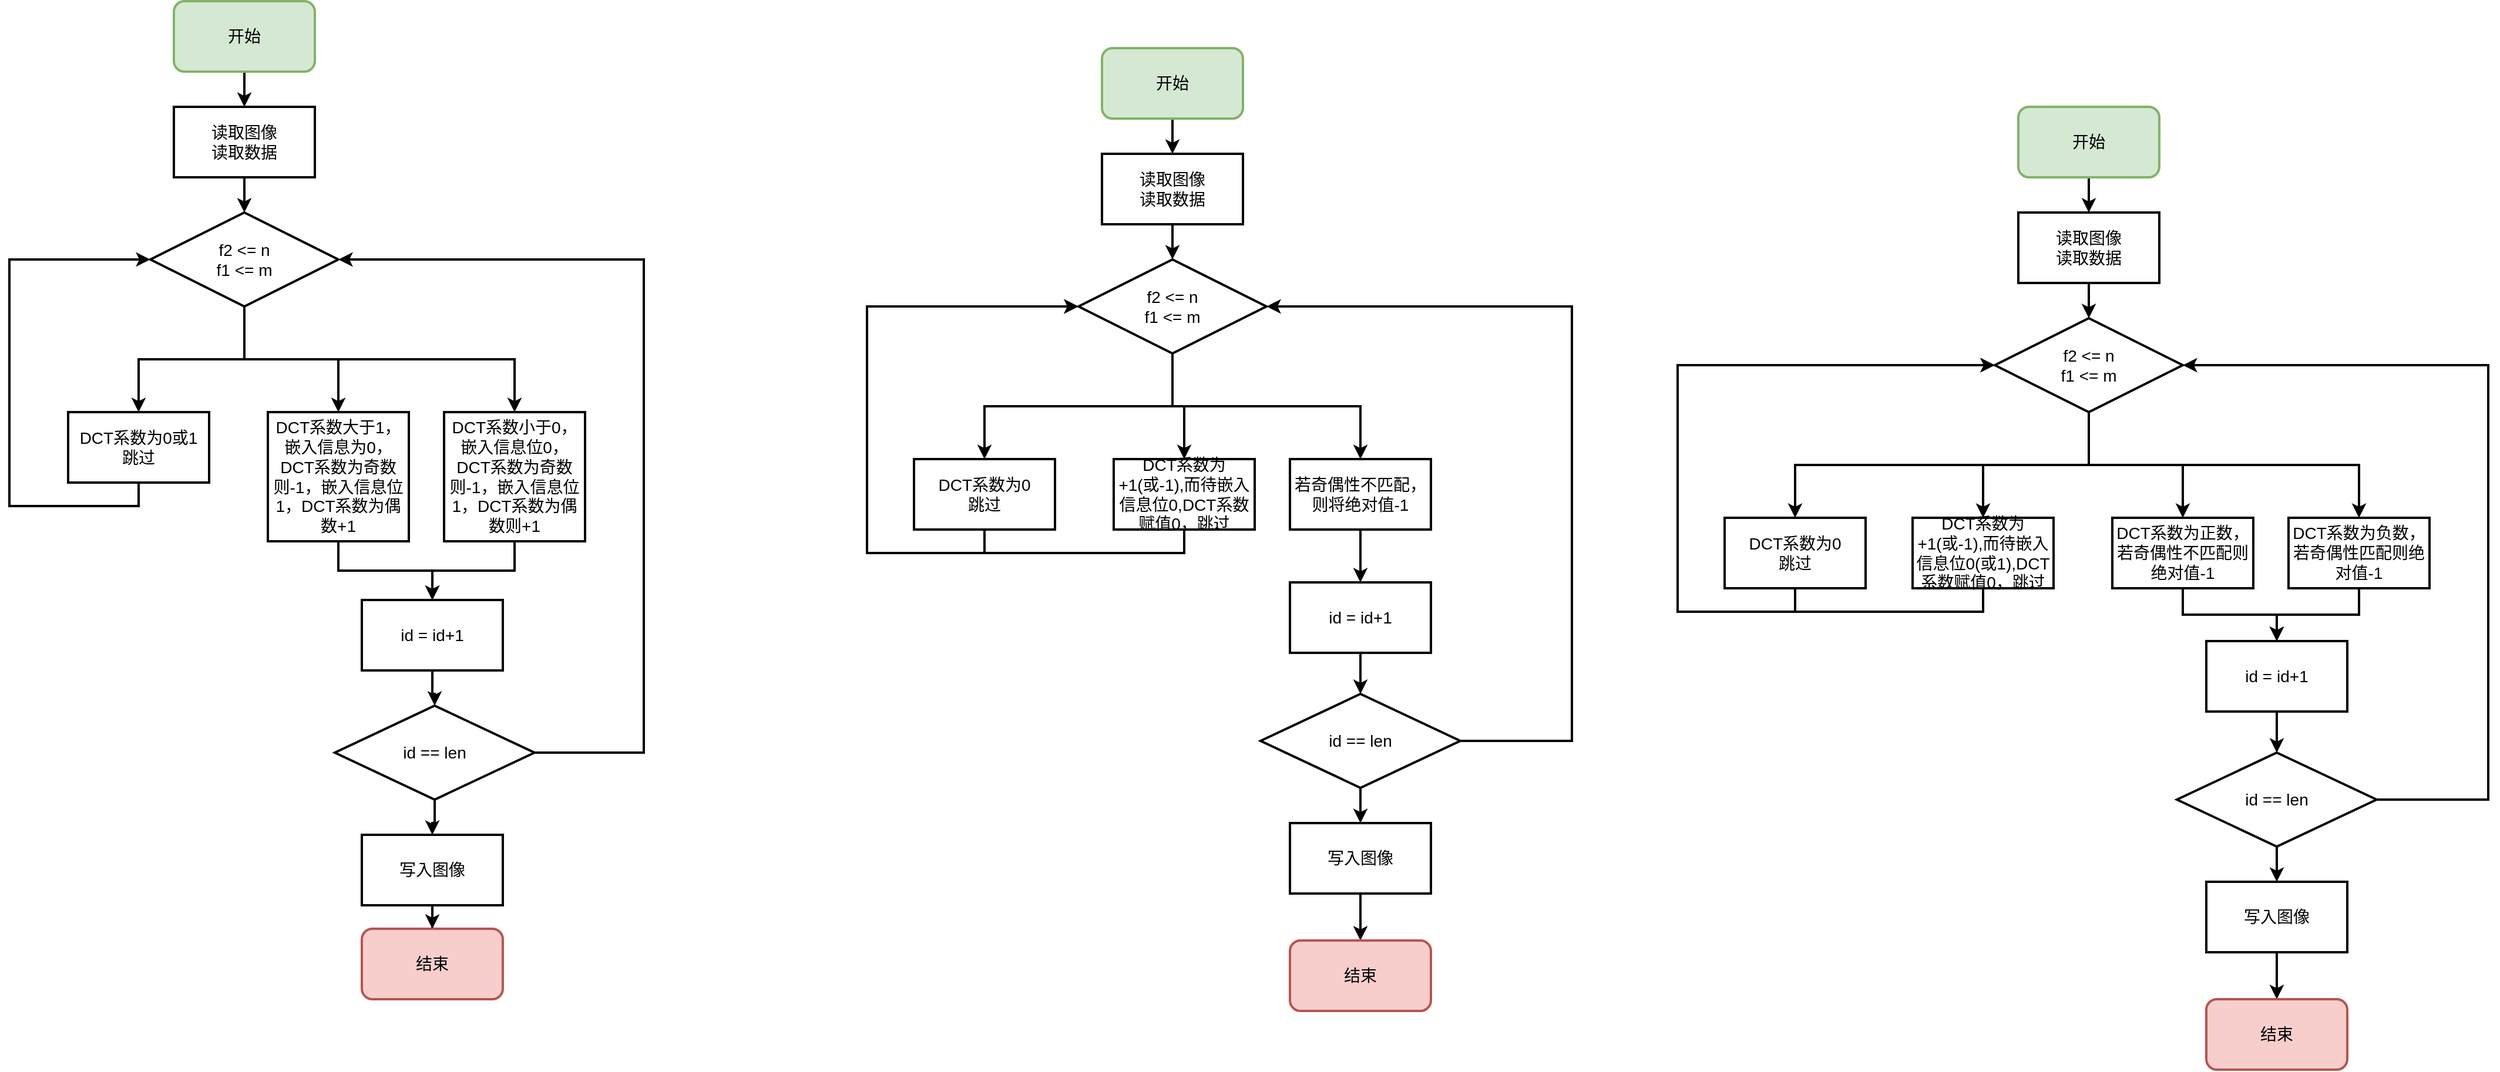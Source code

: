<mxfile version="21.1.6" type="github">
  <diagram name="第 1 页" id="5Qgb84nyRz33ogsWeb3l">
    <mxGraphModel dx="1736" dy="842" grid="1" gridSize="10" guides="1" tooltips="1" connect="1" arrows="1" fold="1" page="1" pageScale="1" pageWidth="827" pageHeight="1169" math="0" shadow="0">
      <root>
        <mxCell id="0" />
        <mxCell id="1" parent="0" />
        <mxCell id="P1YxC9uxAZJAZJTo10af-38" style="edgeStyle=orthogonalEdgeStyle;rounded=0;orthogonalLoop=1;jettySize=auto;html=1;exitX=0.5;exitY=1;exitDx=0;exitDy=0;strokeWidth=2;fontSize=14;" edge="1" parent="1" source="P1YxC9uxAZJAZJTo10af-21" target="P1YxC9uxAZJAZJTo10af-26">
          <mxGeometry relative="1" as="geometry" />
        </mxCell>
        <mxCell id="P1YxC9uxAZJAZJTo10af-21" value="开始" style="rounded=1;whiteSpace=wrap;html=1;strokeWidth=2;fontSize=14;fillColor=#d5e8d4;strokeColor=#82b366;" vertex="1" parent="1">
          <mxGeometry x="240" y="130" width="120" height="60" as="geometry" />
        </mxCell>
        <mxCell id="P1YxC9uxAZJAZJTo10af-39" style="edgeStyle=orthogonalEdgeStyle;rounded=0;orthogonalLoop=1;jettySize=auto;html=1;exitX=0.5;exitY=1;exitDx=0;exitDy=0;strokeWidth=2;fontSize=14;" edge="1" parent="1" source="P1YxC9uxAZJAZJTo10af-26" target="P1YxC9uxAZJAZJTo10af-27">
          <mxGeometry relative="1" as="geometry" />
        </mxCell>
        <mxCell id="P1YxC9uxAZJAZJTo10af-26" value="读取图像&lt;br style=&quot;font-size: 14px;&quot;&gt;读取数据" style="rounded=0;whiteSpace=wrap;html=1;strokeWidth=2;fontSize=14;" vertex="1" parent="1">
          <mxGeometry x="240" y="220" width="120" height="60" as="geometry" />
        </mxCell>
        <mxCell id="P1YxC9uxAZJAZJTo10af-34" style="edgeStyle=orthogonalEdgeStyle;rounded=0;orthogonalLoop=1;jettySize=auto;html=1;exitX=0.5;exitY=1;exitDx=0;exitDy=0;strokeWidth=2;fontSize=14;" edge="1" parent="1" source="P1YxC9uxAZJAZJTo10af-27" target="P1YxC9uxAZJAZJTo10af-28">
          <mxGeometry relative="1" as="geometry" />
        </mxCell>
        <mxCell id="P1YxC9uxAZJAZJTo10af-35" style="edgeStyle=orthogonalEdgeStyle;rounded=0;orthogonalLoop=1;jettySize=auto;html=1;exitX=0.5;exitY=1;exitDx=0;exitDy=0;strokeWidth=2;fontSize=14;" edge="1" parent="1" source="P1YxC9uxAZJAZJTo10af-27" target="P1YxC9uxAZJAZJTo10af-29">
          <mxGeometry relative="1" as="geometry" />
        </mxCell>
        <mxCell id="P1YxC9uxAZJAZJTo10af-37" style="edgeStyle=orthogonalEdgeStyle;rounded=0;orthogonalLoop=1;jettySize=auto;html=1;exitX=0.5;exitY=1;exitDx=0;exitDy=0;strokeWidth=2;fontSize=14;" edge="1" parent="1" source="P1YxC9uxAZJAZJTo10af-27" target="P1YxC9uxAZJAZJTo10af-31">
          <mxGeometry relative="1" as="geometry" />
        </mxCell>
        <mxCell id="P1YxC9uxAZJAZJTo10af-27" value="f2 &amp;lt;= n&lt;br style=&quot;font-size: 14px;&quot;&gt;f1 &amp;lt;= m" style="rhombus;whiteSpace=wrap;html=1;strokeWidth=2;fontSize=14;" vertex="1" parent="1">
          <mxGeometry x="220" y="310" width="160" height="80" as="geometry" />
        </mxCell>
        <mxCell id="P1YxC9uxAZJAZJTo10af-51" style="edgeStyle=orthogonalEdgeStyle;rounded=0;orthogonalLoop=1;jettySize=auto;html=1;exitX=0.5;exitY=1;exitDx=0;exitDy=0;entryX=0;entryY=0.5;entryDx=0;entryDy=0;strokeWidth=2;fontSize=14;" edge="1" parent="1" source="P1YxC9uxAZJAZJTo10af-28" target="P1YxC9uxAZJAZJTo10af-27">
          <mxGeometry relative="1" as="geometry">
            <Array as="points">
              <mxPoint x="140" y="560" />
              <mxPoint x="40" y="560" />
              <mxPoint x="40" y="350" />
            </Array>
          </mxGeometry>
        </mxCell>
        <mxCell id="P1YxC9uxAZJAZJTo10af-28" value="DCT系数为0&lt;br style=&quot;border-color: var(--border-color); font-size: 14px; background-color: rgb(255, 255, 255);&quot;&gt;&lt;span style=&quot;font-size: 14px; background-color: rgb(255, 255, 255);&quot;&gt;跳过&lt;/span&gt;" style="rounded=0;whiteSpace=wrap;html=1;strokeWidth=2;fontSize=14;" vertex="1" parent="1">
          <mxGeometry x="80" y="480" width="120" height="60" as="geometry" />
        </mxCell>
        <mxCell id="P1YxC9uxAZJAZJTo10af-48" style="edgeStyle=orthogonalEdgeStyle;rounded=0;orthogonalLoop=1;jettySize=auto;html=1;exitX=0.5;exitY=1;exitDx=0;exitDy=0;entryX=0;entryY=0.5;entryDx=0;entryDy=0;strokeWidth=2;fontSize=14;" edge="1" parent="1" source="P1YxC9uxAZJAZJTo10af-29" target="P1YxC9uxAZJAZJTo10af-27">
          <mxGeometry relative="1" as="geometry">
            <Array as="points">
              <mxPoint x="310" y="560" />
              <mxPoint x="40" y="560" />
              <mxPoint x="40" y="350" />
            </Array>
          </mxGeometry>
        </mxCell>
        <mxCell id="P1YxC9uxAZJAZJTo10af-29" value="DCT系数为+1(或-1),而待嵌入信息位0,DCT系数赋值0，跳过" style="rounded=0;whiteSpace=wrap;html=1;strokeWidth=2;fontSize=14;" vertex="1" parent="1">
          <mxGeometry x="250" y="480" width="120" height="60" as="geometry" />
        </mxCell>
        <mxCell id="P1YxC9uxAZJAZJTo10af-41" style="edgeStyle=orthogonalEdgeStyle;rounded=0;orthogonalLoop=1;jettySize=auto;html=1;exitX=0.5;exitY=1;exitDx=0;exitDy=0;strokeWidth=2;fontSize=14;" edge="1" parent="1" source="P1YxC9uxAZJAZJTo10af-31" target="P1YxC9uxAZJAZJTo10af-32">
          <mxGeometry relative="1" as="geometry" />
        </mxCell>
        <mxCell id="P1YxC9uxAZJAZJTo10af-31" value="若奇偶性不匹配，则将绝对值-1" style="rounded=0;whiteSpace=wrap;html=1;strokeWidth=2;fontSize=14;" vertex="1" parent="1">
          <mxGeometry x="400" y="480" width="120" height="60" as="geometry" />
        </mxCell>
        <mxCell id="P1YxC9uxAZJAZJTo10af-42" style="edgeStyle=orthogonalEdgeStyle;rounded=0;orthogonalLoop=1;jettySize=auto;html=1;exitX=0.5;exitY=1;exitDx=0;exitDy=0;strokeWidth=2;fontSize=14;" edge="1" parent="1" source="P1YxC9uxAZJAZJTo10af-32" target="P1YxC9uxAZJAZJTo10af-33">
          <mxGeometry relative="1" as="geometry" />
        </mxCell>
        <mxCell id="P1YxC9uxAZJAZJTo10af-32" value="id = id+1" style="rounded=0;whiteSpace=wrap;html=1;strokeWidth=2;fontSize=14;" vertex="1" parent="1">
          <mxGeometry x="400" y="585" width="120" height="60" as="geometry" />
        </mxCell>
        <mxCell id="P1YxC9uxAZJAZJTo10af-43" style="edgeStyle=orthogonalEdgeStyle;rounded=0;orthogonalLoop=1;jettySize=auto;html=1;exitX=1;exitY=0.5;exitDx=0;exitDy=0;entryX=1;entryY=0.5;entryDx=0;entryDy=0;strokeWidth=2;fontSize=14;" edge="1" parent="1" source="P1YxC9uxAZJAZJTo10af-33" target="P1YxC9uxAZJAZJTo10af-27">
          <mxGeometry relative="1" as="geometry">
            <Array as="points">
              <mxPoint x="640" y="720" />
              <mxPoint x="640" y="350" />
            </Array>
          </mxGeometry>
        </mxCell>
        <mxCell id="P1YxC9uxAZJAZJTo10af-46" style="edgeStyle=orthogonalEdgeStyle;rounded=0;orthogonalLoop=1;jettySize=auto;html=1;exitX=0.5;exitY=1;exitDx=0;exitDy=0;strokeWidth=2;fontSize=14;" edge="1" parent="1" source="P1YxC9uxAZJAZJTo10af-33" target="P1YxC9uxAZJAZJTo10af-44">
          <mxGeometry relative="1" as="geometry" />
        </mxCell>
        <mxCell id="P1YxC9uxAZJAZJTo10af-33" value="id == len" style="rhombus;whiteSpace=wrap;html=1;strokeWidth=2;fontSize=14;" vertex="1" parent="1">
          <mxGeometry x="375" y="680" width="170" height="80" as="geometry" />
        </mxCell>
        <mxCell id="P1YxC9uxAZJAZJTo10af-47" style="edgeStyle=orthogonalEdgeStyle;rounded=0;orthogonalLoop=1;jettySize=auto;html=1;exitX=0.5;exitY=1;exitDx=0;exitDy=0;strokeWidth=2;fontSize=14;" edge="1" parent="1" source="P1YxC9uxAZJAZJTo10af-44" target="P1YxC9uxAZJAZJTo10af-45">
          <mxGeometry relative="1" as="geometry" />
        </mxCell>
        <mxCell id="P1YxC9uxAZJAZJTo10af-44" value="写入图像" style="rounded=0;whiteSpace=wrap;html=1;strokeWidth=2;fontSize=14;" vertex="1" parent="1">
          <mxGeometry x="400" y="790" width="120" height="60" as="geometry" />
        </mxCell>
        <mxCell id="P1YxC9uxAZJAZJTo10af-45" value="结束" style="rounded=1;whiteSpace=wrap;html=1;strokeWidth=2;fontSize=14;fillColor=#f8cecc;strokeColor=#b85450;" vertex="1" parent="1">
          <mxGeometry x="400" y="890" width="120" height="60" as="geometry" />
        </mxCell>
        <mxCell id="P1YxC9uxAZJAZJTo10af-52" style="edgeStyle=orthogonalEdgeStyle;rounded=0;orthogonalLoop=1;jettySize=auto;html=1;exitX=0.5;exitY=1;exitDx=0;exitDy=0;strokeWidth=2;fontSize=14;" edge="1" parent="1" source="P1YxC9uxAZJAZJTo10af-53" target="P1YxC9uxAZJAZJTo10af-55">
          <mxGeometry relative="1" as="geometry" />
        </mxCell>
        <mxCell id="P1YxC9uxAZJAZJTo10af-53" value="开始" style="rounded=1;whiteSpace=wrap;html=1;strokeWidth=2;fontSize=14;fillColor=#d5e8d4;strokeColor=#82b366;" vertex="1" parent="1">
          <mxGeometry x="-550" y="90" width="120" height="60" as="geometry" />
        </mxCell>
        <mxCell id="P1YxC9uxAZJAZJTo10af-54" style="edgeStyle=orthogonalEdgeStyle;rounded=0;orthogonalLoop=1;jettySize=auto;html=1;exitX=0.5;exitY=1;exitDx=0;exitDy=0;strokeWidth=2;fontSize=14;" edge="1" parent="1" source="P1YxC9uxAZJAZJTo10af-55" target="P1YxC9uxAZJAZJTo10af-60">
          <mxGeometry relative="1" as="geometry" />
        </mxCell>
        <mxCell id="P1YxC9uxAZJAZJTo10af-55" value="读取图像&lt;br style=&quot;font-size: 14px;&quot;&gt;读取数据" style="rounded=0;whiteSpace=wrap;html=1;strokeWidth=2;fontSize=14;" vertex="1" parent="1">
          <mxGeometry x="-550" y="180" width="120" height="60" as="geometry" />
        </mxCell>
        <mxCell id="P1YxC9uxAZJAZJTo10af-56" style="edgeStyle=orthogonalEdgeStyle;rounded=0;orthogonalLoop=1;jettySize=auto;html=1;exitX=0.5;exitY=1;exitDx=0;exitDy=0;strokeWidth=2;fontSize=14;" edge="1" parent="1" source="P1YxC9uxAZJAZJTo10af-60" target="P1YxC9uxAZJAZJTo10af-62">
          <mxGeometry relative="1" as="geometry" />
        </mxCell>
        <mxCell id="P1YxC9uxAZJAZJTo10af-58" style="edgeStyle=orthogonalEdgeStyle;rounded=0;orthogonalLoop=1;jettySize=auto;html=1;exitX=0.5;exitY=1;exitDx=0;exitDy=0;strokeWidth=2;fontSize=14;" edge="1" parent="1" source="P1YxC9uxAZJAZJTo10af-60" target="P1YxC9uxAZJAZJTo10af-66">
          <mxGeometry relative="1" as="geometry" />
        </mxCell>
        <mxCell id="P1YxC9uxAZJAZJTo10af-59" style="edgeStyle=orthogonalEdgeStyle;rounded=0;orthogonalLoop=1;jettySize=auto;html=1;exitX=0.5;exitY=1;exitDx=0;exitDy=0;strokeWidth=2;fontSize=14;" edge="1" parent="1" source="P1YxC9uxAZJAZJTo10af-60" target="P1YxC9uxAZJAZJTo10af-68">
          <mxGeometry relative="1" as="geometry" />
        </mxCell>
        <mxCell id="P1YxC9uxAZJAZJTo10af-60" value="f2 &amp;lt;= n&lt;br style=&quot;font-size: 14px;&quot;&gt;f1 &amp;lt;= m" style="rhombus;whiteSpace=wrap;html=1;strokeWidth=2;fontSize=14;" vertex="1" parent="1">
          <mxGeometry x="-570" y="270" width="160" height="80" as="geometry" />
        </mxCell>
        <mxCell id="P1YxC9uxAZJAZJTo10af-61" style="edgeStyle=orthogonalEdgeStyle;rounded=0;orthogonalLoop=1;jettySize=auto;html=1;exitX=0.5;exitY=1;exitDx=0;exitDy=0;entryX=0;entryY=0.5;entryDx=0;entryDy=0;strokeWidth=2;fontSize=14;" edge="1" parent="1" source="P1YxC9uxAZJAZJTo10af-62" target="P1YxC9uxAZJAZJTo10af-60">
          <mxGeometry relative="1" as="geometry">
            <Array as="points">
              <mxPoint x="-580" y="520" />
              <mxPoint x="-690" y="520" />
              <mxPoint x="-690" y="310" />
            </Array>
          </mxGeometry>
        </mxCell>
        <mxCell id="P1YxC9uxAZJAZJTo10af-62" value="DCT系数为0或1&lt;br style=&quot;border-color: var(--border-color); font-size: 14px; background-color: rgb(255, 255, 255);&quot;&gt;&lt;span style=&quot;font-size: 14px; background-color: rgb(255, 255, 255);&quot;&gt;跳过&lt;/span&gt;" style="rounded=0;whiteSpace=wrap;html=1;strokeWidth=2;fontSize=14;" vertex="1" parent="1">
          <mxGeometry x="-640" y="440" width="120" height="60" as="geometry" />
        </mxCell>
        <mxCell id="P1YxC9uxAZJAZJTo10af-65" style="edgeStyle=orthogonalEdgeStyle;rounded=0;orthogonalLoop=1;jettySize=auto;html=1;exitX=0.5;exitY=1;exitDx=0;exitDy=0;strokeWidth=2;fontSize=14;" edge="1" parent="1" source="P1YxC9uxAZJAZJTo10af-66" target="P1YxC9uxAZJAZJTo10af-70">
          <mxGeometry relative="1" as="geometry" />
        </mxCell>
        <mxCell id="P1YxC9uxAZJAZJTo10af-66" value="DCT系数大于1，嵌入信息为0，DCT系数为奇数则-1，嵌入信息位1，DCT系数为偶数+1" style="rounded=0;whiteSpace=wrap;html=1;strokeWidth=2;fontSize=14;" vertex="1" parent="1">
          <mxGeometry x="-470" y="440" width="120" height="110" as="geometry" />
        </mxCell>
        <mxCell id="P1YxC9uxAZJAZJTo10af-67" style="edgeStyle=orthogonalEdgeStyle;rounded=0;orthogonalLoop=1;jettySize=auto;html=1;exitX=0.5;exitY=1;exitDx=0;exitDy=0;strokeWidth=2;fontSize=14;" edge="1" parent="1" source="P1YxC9uxAZJAZJTo10af-68" target="P1YxC9uxAZJAZJTo10af-70">
          <mxGeometry relative="1" as="geometry" />
        </mxCell>
        <mxCell id="P1YxC9uxAZJAZJTo10af-68" value="DCT系数小于0，嵌入信息位0，DCT系数为奇数则-1，嵌入信息位1，DCT系数为偶数则+1" style="rounded=0;whiteSpace=wrap;html=1;strokeWidth=2;fontSize=14;" vertex="1" parent="1">
          <mxGeometry x="-320" y="440" width="120" height="110" as="geometry" />
        </mxCell>
        <mxCell id="P1YxC9uxAZJAZJTo10af-69" style="edgeStyle=orthogonalEdgeStyle;rounded=0;orthogonalLoop=1;jettySize=auto;html=1;exitX=0.5;exitY=1;exitDx=0;exitDy=0;strokeWidth=2;fontSize=14;" edge="1" parent="1" source="P1YxC9uxAZJAZJTo10af-70" target="P1YxC9uxAZJAZJTo10af-73">
          <mxGeometry relative="1" as="geometry" />
        </mxCell>
        <mxCell id="P1YxC9uxAZJAZJTo10af-70" value="id = id+1" style="rounded=0;whiteSpace=wrap;html=1;strokeWidth=2;fontSize=14;" vertex="1" parent="1">
          <mxGeometry x="-390.0" y="600" width="120" height="60" as="geometry" />
        </mxCell>
        <mxCell id="P1YxC9uxAZJAZJTo10af-71" style="edgeStyle=orthogonalEdgeStyle;rounded=0;orthogonalLoop=1;jettySize=auto;html=1;exitX=1;exitY=0.5;exitDx=0;exitDy=0;entryX=1;entryY=0.5;entryDx=0;entryDy=0;strokeWidth=2;fontSize=14;" edge="1" parent="1" source="P1YxC9uxAZJAZJTo10af-73" target="P1YxC9uxAZJAZJTo10af-60">
          <mxGeometry relative="1" as="geometry">
            <Array as="points">
              <mxPoint x="-150" y="730" />
              <mxPoint x="-150" y="310" />
            </Array>
          </mxGeometry>
        </mxCell>
        <mxCell id="P1YxC9uxAZJAZJTo10af-72" style="edgeStyle=orthogonalEdgeStyle;rounded=0;orthogonalLoop=1;jettySize=auto;html=1;exitX=0.5;exitY=1;exitDx=0;exitDy=0;strokeWidth=2;fontSize=14;" edge="1" parent="1" source="P1YxC9uxAZJAZJTo10af-73" target="P1YxC9uxAZJAZJTo10af-75">
          <mxGeometry relative="1" as="geometry" />
        </mxCell>
        <mxCell id="P1YxC9uxAZJAZJTo10af-73" value="id == len" style="rhombus;whiteSpace=wrap;html=1;strokeWidth=2;fontSize=14;" vertex="1" parent="1">
          <mxGeometry x="-413.0" y="690" width="170" height="80" as="geometry" />
        </mxCell>
        <mxCell id="P1YxC9uxAZJAZJTo10af-74" style="edgeStyle=orthogonalEdgeStyle;rounded=0;orthogonalLoop=1;jettySize=auto;html=1;exitX=0.5;exitY=1;exitDx=0;exitDy=0;strokeWidth=2;fontSize=14;" edge="1" parent="1" source="P1YxC9uxAZJAZJTo10af-75" target="P1YxC9uxAZJAZJTo10af-76">
          <mxGeometry relative="1" as="geometry" />
        </mxCell>
        <mxCell id="P1YxC9uxAZJAZJTo10af-75" value="写入图像" style="rounded=0;whiteSpace=wrap;html=1;strokeWidth=2;fontSize=14;" vertex="1" parent="1">
          <mxGeometry x="-390.0" y="800" width="120" height="60" as="geometry" />
        </mxCell>
        <mxCell id="P1YxC9uxAZJAZJTo10af-76" value="结束" style="rounded=1;whiteSpace=wrap;html=1;strokeWidth=2;fontSize=14;fillColor=#f8cecc;strokeColor=#b85450;" vertex="1" parent="1">
          <mxGeometry x="-390.0" y="880" width="120" height="60" as="geometry" />
        </mxCell>
        <mxCell id="P1YxC9uxAZJAZJTo10af-78" style="edgeStyle=orthogonalEdgeStyle;rounded=0;orthogonalLoop=1;jettySize=auto;html=1;exitX=0.5;exitY=1;exitDx=0;exitDy=0;strokeWidth=2;fontSize=14;" edge="1" parent="1" source="P1YxC9uxAZJAZJTo10af-79" target="P1YxC9uxAZJAZJTo10af-81">
          <mxGeometry relative="1" as="geometry" />
        </mxCell>
        <mxCell id="P1YxC9uxAZJAZJTo10af-79" value="开始" style="rounded=1;whiteSpace=wrap;html=1;strokeWidth=2;fontSize=14;fillColor=#d5e8d4;strokeColor=#82b366;" vertex="1" parent="1">
          <mxGeometry x="1020" y="180" width="120" height="60" as="geometry" />
        </mxCell>
        <mxCell id="P1YxC9uxAZJAZJTo10af-80" style="edgeStyle=orthogonalEdgeStyle;rounded=0;orthogonalLoop=1;jettySize=auto;html=1;exitX=0.5;exitY=1;exitDx=0;exitDy=0;strokeWidth=2;fontSize=14;" edge="1" parent="1" source="P1YxC9uxAZJAZJTo10af-81" target="P1YxC9uxAZJAZJTo10af-86">
          <mxGeometry relative="1" as="geometry" />
        </mxCell>
        <mxCell id="P1YxC9uxAZJAZJTo10af-81" value="读取图像&lt;br style=&quot;font-size: 14px;&quot;&gt;读取数据" style="rounded=0;whiteSpace=wrap;html=1;strokeWidth=2;fontSize=14;" vertex="1" parent="1">
          <mxGeometry x="1020" y="270" width="120" height="60" as="geometry" />
        </mxCell>
        <mxCell id="P1YxC9uxAZJAZJTo10af-82" style="edgeStyle=orthogonalEdgeStyle;rounded=0;orthogonalLoop=1;jettySize=auto;html=1;exitX=0.5;exitY=1;exitDx=0;exitDy=0;strokeWidth=2;fontSize=14;" edge="1" parent="1" source="P1YxC9uxAZJAZJTo10af-86" target="P1YxC9uxAZJAZJTo10af-88">
          <mxGeometry relative="1" as="geometry" />
        </mxCell>
        <mxCell id="P1YxC9uxAZJAZJTo10af-83" style="edgeStyle=orthogonalEdgeStyle;rounded=0;orthogonalLoop=1;jettySize=auto;html=1;exitX=0.5;exitY=1;exitDx=0;exitDy=0;strokeWidth=2;fontSize=14;" edge="1" parent="1" source="P1YxC9uxAZJAZJTo10af-86" target="P1YxC9uxAZJAZJTo10af-90">
          <mxGeometry relative="1" as="geometry" />
        </mxCell>
        <mxCell id="P1YxC9uxAZJAZJTo10af-84" style="edgeStyle=orthogonalEdgeStyle;rounded=0;orthogonalLoop=1;jettySize=auto;html=1;exitX=0.5;exitY=1;exitDx=0;exitDy=0;strokeWidth=2;fontSize=14;" edge="1" parent="1" source="P1YxC9uxAZJAZJTo10af-86" target="P1YxC9uxAZJAZJTo10af-92">
          <mxGeometry relative="1" as="geometry" />
        </mxCell>
        <mxCell id="P1YxC9uxAZJAZJTo10af-85" style="edgeStyle=orthogonalEdgeStyle;rounded=0;orthogonalLoop=1;jettySize=auto;html=1;exitX=0.5;exitY=1;exitDx=0;exitDy=0;strokeWidth=2;fontSize=14;" edge="1" parent="1" source="P1YxC9uxAZJAZJTo10af-86" target="P1YxC9uxAZJAZJTo10af-94">
          <mxGeometry relative="1" as="geometry" />
        </mxCell>
        <mxCell id="P1YxC9uxAZJAZJTo10af-86" value="f2 &amp;lt;= n&lt;br style=&quot;font-size: 14px;&quot;&gt;f1 &amp;lt;= m" style="rhombus;whiteSpace=wrap;html=1;strokeWidth=2;fontSize=14;" vertex="1" parent="1">
          <mxGeometry x="1000" y="360" width="160" height="80" as="geometry" />
        </mxCell>
        <mxCell id="P1YxC9uxAZJAZJTo10af-87" style="edgeStyle=orthogonalEdgeStyle;rounded=0;orthogonalLoop=1;jettySize=auto;html=1;exitX=0.5;exitY=1;exitDx=0;exitDy=0;entryX=0;entryY=0.5;entryDx=0;entryDy=0;strokeWidth=2;fontSize=14;" edge="1" parent="1" source="P1YxC9uxAZJAZJTo10af-88" target="P1YxC9uxAZJAZJTo10af-86">
          <mxGeometry relative="1" as="geometry">
            <Array as="points">
              <mxPoint x="830" y="610" />
              <mxPoint x="730" y="610" />
              <mxPoint x="730" y="400" />
            </Array>
          </mxGeometry>
        </mxCell>
        <mxCell id="P1YxC9uxAZJAZJTo10af-88" value="DCT系数为0&lt;br style=&quot;border-color: var(--border-color); font-size: 14px; background-color: rgb(255, 255, 255);&quot;&gt;&lt;span style=&quot;font-size: 14px; background-color: rgb(255, 255, 255);&quot;&gt;跳过&lt;/span&gt;" style="rounded=0;whiteSpace=wrap;html=1;strokeWidth=2;fontSize=14;" vertex="1" parent="1">
          <mxGeometry x="770" y="530" width="120" height="60" as="geometry" />
        </mxCell>
        <mxCell id="P1YxC9uxAZJAZJTo10af-89" style="edgeStyle=orthogonalEdgeStyle;rounded=0;orthogonalLoop=1;jettySize=auto;html=1;exitX=0.5;exitY=1;exitDx=0;exitDy=0;entryX=0;entryY=0.5;entryDx=0;entryDy=0;strokeWidth=2;fontSize=14;" edge="1" parent="1" source="P1YxC9uxAZJAZJTo10af-90" target="P1YxC9uxAZJAZJTo10af-86">
          <mxGeometry relative="1" as="geometry">
            <Array as="points">
              <mxPoint x="990" y="610" />
              <mxPoint x="730" y="610" />
              <mxPoint x="730" y="400" />
            </Array>
          </mxGeometry>
        </mxCell>
        <mxCell id="P1YxC9uxAZJAZJTo10af-90" value="DCT系数为+1(或-1),而待嵌入信息位0(或1),DCT系数赋值0，跳过" style="rounded=0;whiteSpace=wrap;html=1;strokeWidth=2;fontSize=14;" vertex="1" parent="1">
          <mxGeometry x="930" y="530" width="120" height="60" as="geometry" />
        </mxCell>
        <mxCell id="P1YxC9uxAZJAZJTo10af-91" style="edgeStyle=orthogonalEdgeStyle;rounded=0;orthogonalLoop=1;jettySize=auto;html=1;exitX=0.5;exitY=1;exitDx=0;exitDy=0;strokeWidth=2;fontSize=14;" edge="1" parent="1" source="P1YxC9uxAZJAZJTo10af-92" target="P1YxC9uxAZJAZJTo10af-96">
          <mxGeometry relative="1" as="geometry" />
        </mxCell>
        <mxCell id="P1YxC9uxAZJAZJTo10af-92" value="DCT系数为正数，若奇偶性不匹配则绝对值-1" style="rounded=0;whiteSpace=wrap;html=1;strokeWidth=2;fontSize=14;" vertex="1" parent="1">
          <mxGeometry x="1100" y="530" width="120" height="60" as="geometry" />
        </mxCell>
        <mxCell id="P1YxC9uxAZJAZJTo10af-93" style="edgeStyle=orthogonalEdgeStyle;rounded=0;orthogonalLoop=1;jettySize=auto;html=1;exitX=0.5;exitY=1;exitDx=0;exitDy=0;strokeWidth=2;fontSize=14;" edge="1" parent="1" source="P1YxC9uxAZJAZJTo10af-94" target="P1YxC9uxAZJAZJTo10af-96">
          <mxGeometry relative="1" as="geometry" />
        </mxCell>
        <mxCell id="P1YxC9uxAZJAZJTo10af-94" value="DCT系数为负数，若奇偶性匹配则绝对值-1" style="rounded=0;whiteSpace=wrap;html=1;strokeWidth=2;fontSize=14;" vertex="1" parent="1">
          <mxGeometry x="1250" y="530" width="120" height="60" as="geometry" />
        </mxCell>
        <mxCell id="P1YxC9uxAZJAZJTo10af-95" style="edgeStyle=orthogonalEdgeStyle;rounded=0;orthogonalLoop=1;jettySize=auto;html=1;exitX=0.5;exitY=1;exitDx=0;exitDy=0;strokeWidth=2;fontSize=14;" edge="1" parent="1" source="P1YxC9uxAZJAZJTo10af-96" target="P1YxC9uxAZJAZJTo10af-99">
          <mxGeometry relative="1" as="geometry" />
        </mxCell>
        <mxCell id="P1YxC9uxAZJAZJTo10af-96" value="id = id+1" style="rounded=0;whiteSpace=wrap;html=1;strokeWidth=2;fontSize=14;" vertex="1" parent="1">
          <mxGeometry x="1180" y="635" width="120" height="60" as="geometry" />
        </mxCell>
        <mxCell id="P1YxC9uxAZJAZJTo10af-97" style="edgeStyle=orthogonalEdgeStyle;rounded=0;orthogonalLoop=1;jettySize=auto;html=1;exitX=1;exitY=0.5;exitDx=0;exitDy=0;entryX=1;entryY=0.5;entryDx=0;entryDy=0;strokeWidth=2;fontSize=14;" edge="1" parent="1" source="P1YxC9uxAZJAZJTo10af-99" target="P1YxC9uxAZJAZJTo10af-86">
          <mxGeometry relative="1" as="geometry">
            <Array as="points">
              <mxPoint x="1420" y="770" />
              <mxPoint x="1420" y="400" />
            </Array>
          </mxGeometry>
        </mxCell>
        <mxCell id="P1YxC9uxAZJAZJTo10af-98" style="edgeStyle=orthogonalEdgeStyle;rounded=0;orthogonalLoop=1;jettySize=auto;html=1;exitX=0.5;exitY=1;exitDx=0;exitDy=0;strokeWidth=2;fontSize=14;" edge="1" parent="1" source="P1YxC9uxAZJAZJTo10af-99" target="P1YxC9uxAZJAZJTo10af-101">
          <mxGeometry relative="1" as="geometry" />
        </mxCell>
        <mxCell id="P1YxC9uxAZJAZJTo10af-99" value="id == len" style="rhombus;whiteSpace=wrap;html=1;strokeWidth=2;fontSize=14;" vertex="1" parent="1">
          <mxGeometry x="1155" y="730" width="170" height="80" as="geometry" />
        </mxCell>
        <mxCell id="P1YxC9uxAZJAZJTo10af-100" style="edgeStyle=orthogonalEdgeStyle;rounded=0;orthogonalLoop=1;jettySize=auto;html=1;exitX=0.5;exitY=1;exitDx=0;exitDy=0;strokeWidth=2;fontSize=14;" edge="1" parent="1" source="P1YxC9uxAZJAZJTo10af-101" target="P1YxC9uxAZJAZJTo10af-102">
          <mxGeometry relative="1" as="geometry" />
        </mxCell>
        <mxCell id="P1YxC9uxAZJAZJTo10af-101" value="写入图像" style="rounded=0;whiteSpace=wrap;html=1;strokeWidth=2;fontSize=14;" vertex="1" parent="1">
          <mxGeometry x="1180" y="840" width="120" height="60" as="geometry" />
        </mxCell>
        <mxCell id="P1YxC9uxAZJAZJTo10af-102" value="结束" style="rounded=1;whiteSpace=wrap;html=1;strokeWidth=2;fontSize=14;fillColor=#f8cecc;strokeColor=#b85450;" vertex="1" parent="1">
          <mxGeometry x="1180" y="940" width="120" height="60" as="geometry" />
        </mxCell>
      </root>
    </mxGraphModel>
  </diagram>
</mxfile>
